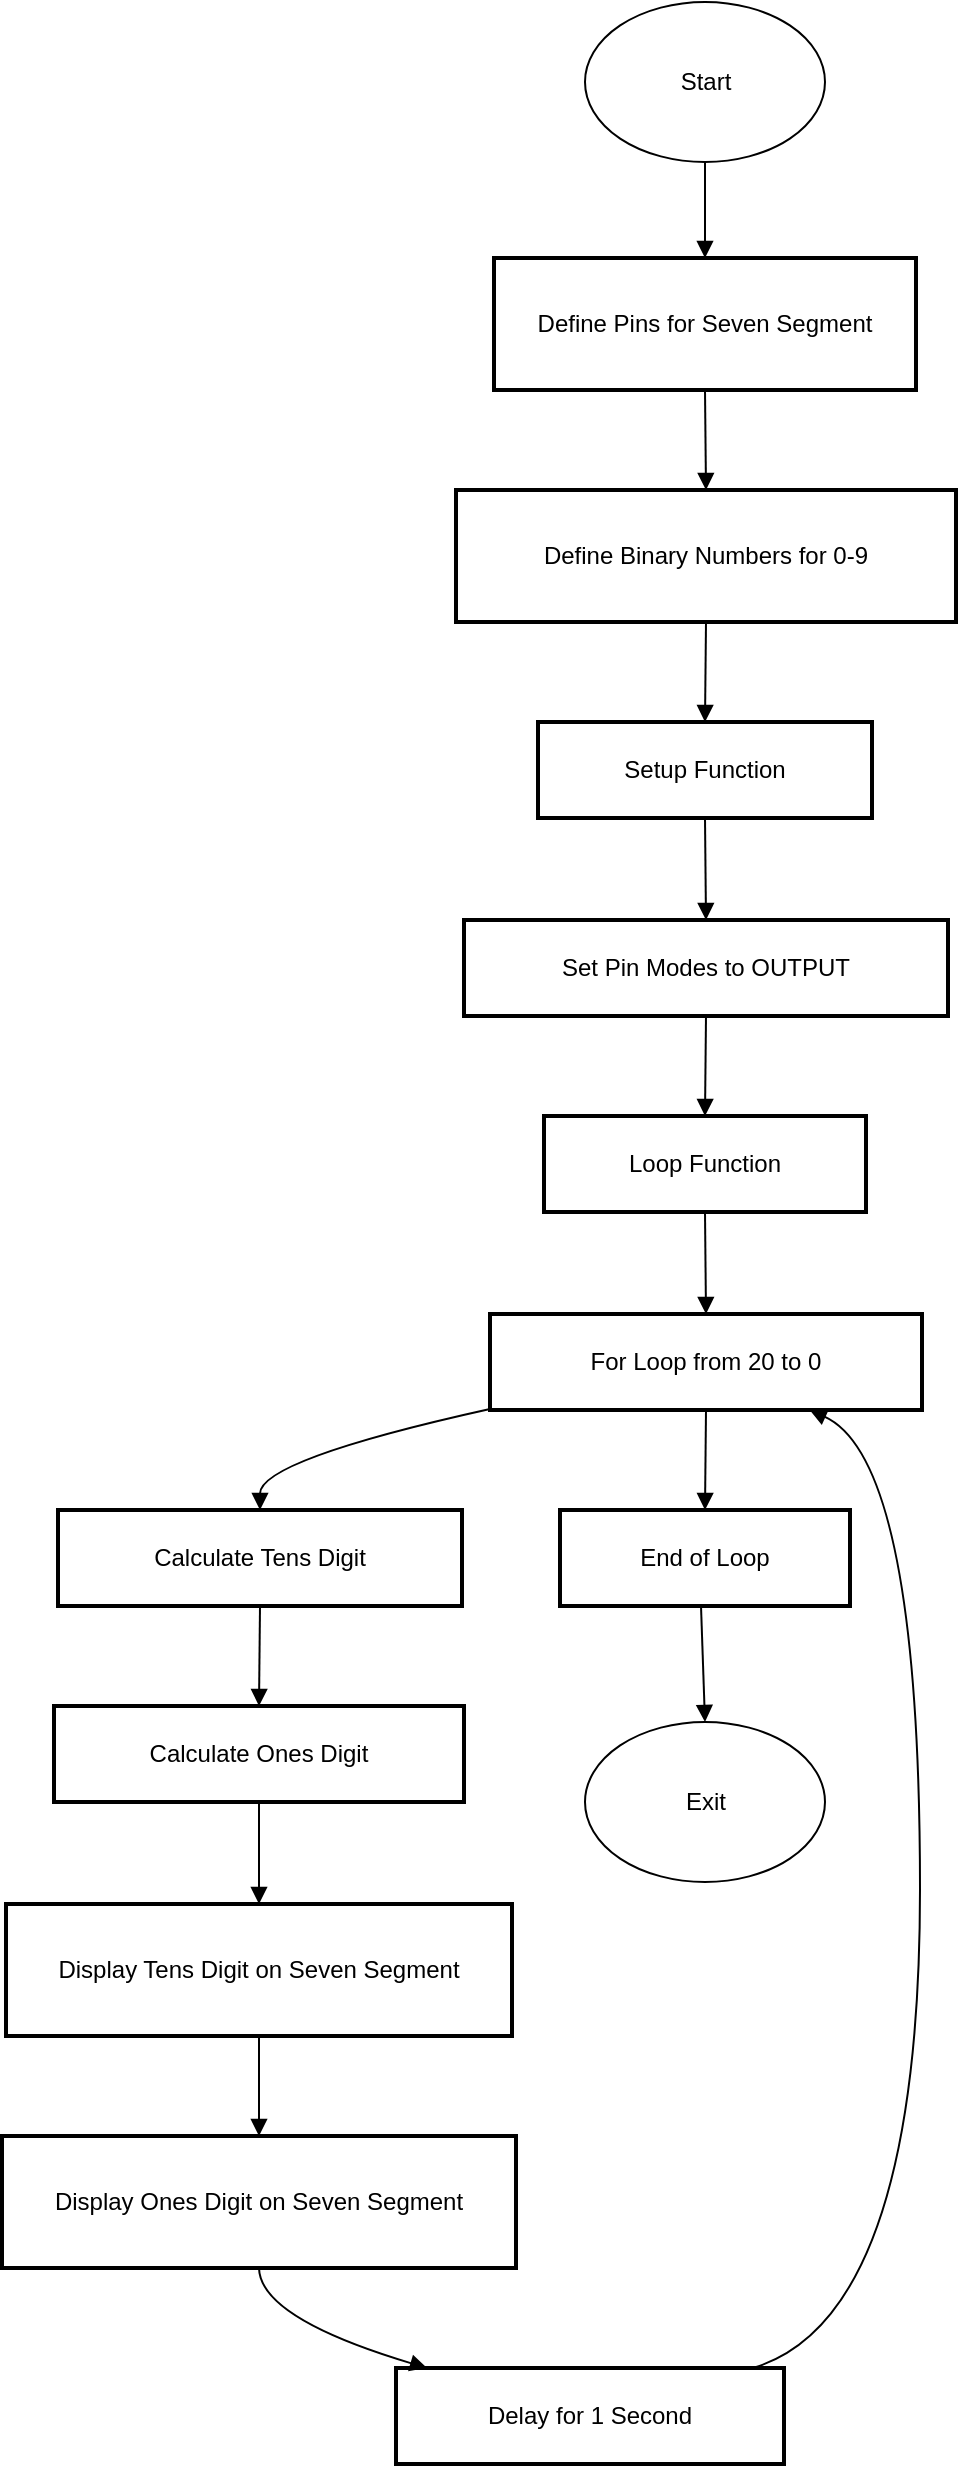 <mxfile version="24.7.17">
  <diagram name="Halaman-1" id="4D2cCXIP7qtbIeVVaaAb">
    <mxGraphModel dx="1050" dy="557" grid="1" gridSize="10" guides="1" tooltips="1" connect="1" arrows="1" fold="1" page="1" pageScale="1" pageWidth="827" pageHeight="1169" math="0" shadow="0">
      <root>
        <mxCell id="0" />
        <mxCell id="1" parent="0" />
        <mxCell id="WXnc0OmD0nLQzLrBxxhn-2" value="Define Pins for Seven Segment" style="whiteSpace=wrap;strokeWidth=2;" vertex="1" parent="1">
          <mxGeometry x="375" y="153" width="211" height="66" as="geometry" />
        </mxCell>
        <mxCell id="WXnc0OmD0nLQzLrBxxhn-3" value="Define Binary Numbers for 0-9" style="whiteSpace=wrap;strokeWidth=2;" vertex="1" parent="1">
          <mxGeometry x="356" y="269" width="250" height="66" as="geometry" />
        </mxCell>
        <mxCell id="WXnc0OmD0nLQzLrBxxhn-4" value="Setup Function" style="whiteSpace=wrap;strokeWidth=2;" vertex="1" parent="1">
          <mxGeometry x="397" y="385" width="167" height="48" as="geometry" />
        </mxCell>
        <mxCell id="WXnc0OmD0nLQzLrBxxhn-5" value="Set Pin Modes to OUTPUT" style="whiteSpace=wrap;strokeWidth=2;" vertex="1" parent="1">
          <mxGeometry x="360" y="484" width="242" height="48" as="geometry" />
        </mxCell>
        <mxCell id="WXnc0OmD0nLQzLrBxxhn-6" value="Loop Function" style="whiteSpace=wrap;strokeWidth=2;" vertex="1" parent="1">
          <mxGeometry x="400" y="582" width="161" height="48" as="geometry" />
        </mxCell>
        <mxCell id="WXnc0OmD0nLQzLrBxxhn-7" value="For Loop from 20 to 0" style="whiteSpace=wrap;strokeWidth=2;" vertex="1" parent="1">
          <mxGeometry x="373" y="681" width="216" height="48" as="geometry" />
        </mxCell>
        <mxCell id="WXnc0OmD0nLQzLrBxxhn-8" value="Calculate Tens Digit" style="whiteSpace=wrap;strokeWidth=2;" vertex="1" parent="1">
          <mxGeometry x="157" y="779" width="202" height="48" as="geometry" />
        </mxCell>
        <mxCell id="WXnc0OmD0nLQzLrBxxhn-9" value="Calculate Ones Digit" style="whiteSpace=wrap;strokeWidth=2;" vertex="1" parent="1">
          <mxGeometry x="155" y="877" width="205" height="48" as="geometry" />
        </mxCell>
        <mxCell id="WXnc0OmD0nLQzLrBxxhn-10" value="Display Tens Digit on Seven Segment" style="whiteSpace=wrap;strokeWidth=2;" vertex="1" parent="1">
          <mxGeometry x="131" y="976" width="253" height="66" as="geometry" />
        </mxCell>
        <mxCell id="WXnc0OmD0nLQzLrBxxhn-11" value="Display Ones Digit on Seven Segment" style="whiteSpace=wrap;strokeWidth=2;" vertex="1" parent="1">
          <mxGeometry x="129" y="1092" width="257" height="66" as="geometry" />
        </mxCell>
        <mxCell id="WXnc0OmD0nLQzLrBxxhn-12" value="Delay for 1 Second" style="whiteSpace=wrap;strokeWidth=2;" vertex="1" parent="1">
          <mxGeometry x="326" y="1208" width="194" height="48" as="geometry" />
        </mxCell>
        <mxCell id="WXnc0OmD0nLQzLrBxxhn-13" value="End of Loop" style="whiteSpace=wrap;strokeWidth=2;" vertex="1" parent="1">
          <mxGeometry x="408" y="779" width="145" height="48" as="geometry" />
        </mxCell>
        <mxCell id="WXnc0OmD0nLQzLrBxxhn-15" value="" style="curved=1;startArrow=none;endArrow=block;exitX=0.5;exitY=1.01;entryX=0.5;entryY=0.01;rounded=0;" edge="1" parent="1" target="WXnc0OmD0nLQzLrBxxhn-2">
          <mxGeometry relative="1" as="geometry">
            <Array as="points" />
            <mxPoint x="480.5" y="103" as="sourcePoint" />
          </mxGeometry>
        </mxCell>
        <mxCell id="WXnc0OmD0nLQzLrBxxhn-16" value="" style="curved=1;startArrow=none;endArrow=block;exitX=0.5;exitY=1.01;entryX=0.5;entryY=0.01;rounded=0;" edge="1" parent="1" source="WXnc0OmD0nLQzLrBxxhn-2" target="WXnc0OmD0nLQzLrBxxhn-3">
          <mxGeometry relative="1" as="geometry">
            <Array as="points" />
          </mxGeometry>
        </mxCell>
        <mxCell id="WXnc0OmD0nLQzLrBxxhn-17" value="" style="curved=1;startArrow=none;endArrow=block;exitX=0.5;exitY=1.01;entryX=0.5;entryY=0.01;rounded=0;" edge="1" parent="1" source="WXnc0OmD0nLQzLrBxxhn-3" target="WXnc0OmD0nLQzLrBxxhn-4">
          <mxGeometry relative="1" as="geometry">
            <Array as="points" />
          </mxGeometry>
        </mxCell>
        <mxCell id="WXnc0OmD0nLQzLrBxxhn-18" value="" style="curved=1;startArrow=none;endArrow=block;exitX=0.5;exitY=1.02;entryX=0.5;entryY=0;rounded=0;" edge="1" parent="1" source="WXnc0OmD0nLQzLrBxxhn-4" target="WXnc0OmD0nLQzLrBxxhn-5">
          <mxGeometry relative="1" as="geometry">
            <Array as="points" />
          </mxGeometry>
        </mxCell>
        <mxCell id="WXnc0OmD0nLQzLrBxxhn-19" value="" style="curved=1;startArrow=none;endArrow=block;exitX=0.5;exitY=1;entryX=0.5;entryY=0;rounded=0;" edge="1" parent="1" source="WXnc0OmD0nLQzLrBxxhn-5" target="WXnc0OmD0nLQzLrBxxhn-6">
          <mxGeometry relative="1" as="geometry">
            <Array as="points" />
          </mxGeometry>
        </mxCell>
        <mxCell id="WXnc0OmD0nLQzLrBxxhn-20" value="" style="curved=1;startArrow=none;endArrow=block;exitX=0.5;exitY=1.01;entryX=0.5;entryY=-0.01;rounded=0;" edge="1" parent="1" source="WXnc0OmD0nLQzLrBxxhn-6" target="WXnc0OmD0nLQzLrBxxhn-7">
          <mxGeometry relative="1" as="geometry">
            <Array as="points" />
          </mxGeometry>
        </mxCell>
        <mxCell id="WXnc0OmD0nLQzLrBxxhn-21" value="" style="curved=1;startArrow=none;endArrow=block;exitX=0;exitY=0.99;entryX=0.5;entryY=0;rounded=0;" edge="1" parent="1" source="WXnc0OmD0nLQzLrBxxhn-7" target="WXnc0OmD0nLQzLrBxxhn-8">
          <mxGeometry relative="1" as="geometry">
            <Array as="points">
              <mxPoint x="258" y="754" />
            </Array>
          </mxGeometry>
        </mxCell>
        <mxCell id="WXnc0OmD0nLQzLrBxxhn-22" value="" style="curved=1;startArrow=none;endArrow=block;exitX=0.5;exitY=1.01;entryX=0.5;entryY=0.01;rounded=0;" edge="1" parent="1" source="WXnc0OmD0nLQzLrBxxhn-8" target="WXnc0OmD0nLQzLrBxxhn-9">
          <mxGeometry relative="1" as="geometry">
            <Array as="points" />
          </mxGeometry>
        </mxCell>
        <mxCell id="WXnc0OmD0nLQzLrBxxhn-23" value="" style="curved=1;startArrow=none;endArrow=block;exitX=0.5;exitY=1.02;entryX=0.5;entryY=0;rounded=0;" edge="1" parent="1" source="WXnc0OmD0nLQzLrBxxhn-9" target="WXnc0OmD0nLQzLrBxxhn-10">
          <mxGeometry relative="1" as="geometry">
            <Array as="points" />
          </mxGeometry>
        </mxCell>
        <mxCell id="WXnc0OmD0nLQzLrBxxhn-24" value="" style="curved=1;startArrow=none;endArrow=block;exitX=0.5;exitY=1;entryX=0.5;entryY=0;rounded=0;" edge="1" parent="1" source="WXnc0OmD0nLQzLrBxxhn-10" target="WXnc0OmD0nLQzLrBxxhn-11">
          <mxGeometry relative="1" as="geometry">
            <Array as="points" />
          </mxGeometry>
        </mxCell>
        <mxCell id="WXnc0OmD0nLQzLrBxxhn-25" value="" style="curved=1;startArrow=none;endArrow=block;exitX=0.5;exitY=1;entryX=0.08;entryY=0;rounded=0;" edge="1" parent="1" source="WXnc0OmD0nLQzLrBxxhn-11" target="WXnc0OmD0nLQzLrBxxhn-12">
          <mxGeometry relative="1" as="geometry">
            <Array as="points">
              <mxPoint x="258" y="1183" />
            </Array>
          </mxGeometry>
        </mxCell>
        <mxCell id="WXnc0OmD0nLQzLrBxxhn-26" value="" style="curved=1;startArrow=none;endArrow=block;exitX=0.92;exitY=0;entryX=0.74;entryY=1;rounded=0;" edge="1" parent="1" source="WXnc0OmD0nLQzLrBxxhn-12" target="WXnc0OmD0nLQzLrBxxhn-7">
          <mxGeometry relative="1" as="geometry">
            <Array as="points">
              <mxPoint x="588" y="1183" />
              <mxPoint x="588" y="754" />
            </Array>
          </mxGeometry>
        </mxCell>
        <mxCell id="WXnc0OmD0nLQzLrBxxhn-27" value="" style="curved=1;startArrow=none;endArrow=block;exitX=0.5;exitY=1;entryX=0.5;entryY=0;rounded=0;" edge="1" parent="1" source="WXnc0OmD0nLQzLrBxxhn-7" target="WXnc0OmD0nLQzLrBxxhn-13">
          <mxGeometry relative="1" as="geometry">
            <Array as="points" />
          </mxGeometry>
        </mxCell>
        <mxCell id="WXnc0OmD0nLQzLrBxxhn-28" value="" style="curved=1;startArrow=none;endArrow=block;exitX=0.5;exitY=1.01;entryX=0.5;entryY=0;rounded=0;entryDx=0;entryDy=0;" edge="1" parent="1" target="WXnc0OmD0nLQzLrBxxhn-30">
          <mxGeometry relative="1" as="geometry">
            <Array as="points" />
            <mxPoint x="478.5" y="827" as="sourcePoint" />
            <mxPoint x="479" y="877" as="targetPoint" />
          </mxGeometry>
        </mxCell>
        <mxCell id="WXnc0OmD0nLQzLrBxxhn-30" value="Exit" style="ellipse;whiteSpace=wrap;html=1;" vertex="1" parent="1">
          <mxGeometry x="420.5" y="885" width="120" height="80" as="geometry" />
        </mxCell>
        <mxCell id="WXnc0OmD0nLQzLrBxxhn-31" value="Start" style="ellipse;whiteSpace=wrap;html=1;" vertex="1" parent="1">
          <mxGeometry x="420.5" y="25" width="120" height="80" as="geometry" />
        </mxCell>
      </root>
    </mxGraphModel>
  </diagram>
</mxfile>
